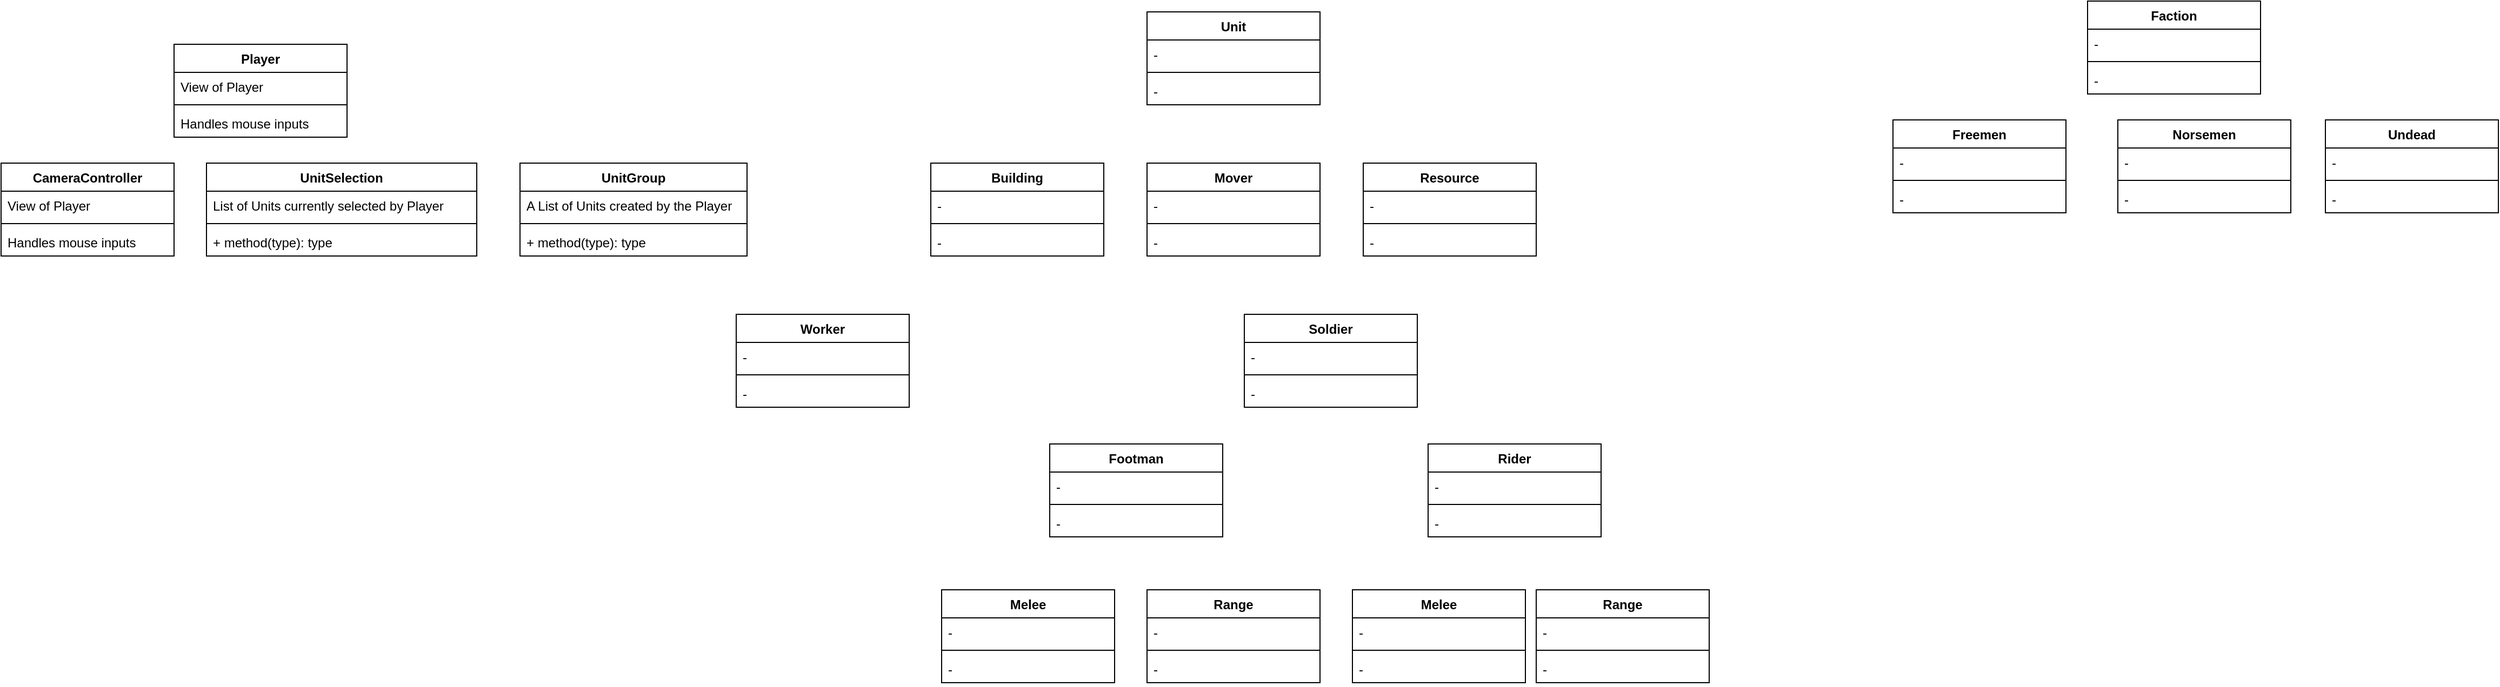 <mxfile version="20.4.0" type="github">
  <diagram id="qnXDRkGknlST-kzKsHay" name="Page-1">
    <mxGraphModel dx="1422" dy="752" grid="1" gridSize="10" guides="1" tooltips="1" connect="1" arrows="1" fold="1" page="1" pageScale="1" pageWidth="827" pageHeight="1169" math="0" shadow="0">
      <root>
        <mxCell id="0" />
        <mxCell id="1" parent="0" />
        <mxCell id="flboybYD62dqgFNczCL6-6" value="CameraController" style="swimlane;fontStyle=1;align=center;verticalAlign=top;childLayout=stackLayout;horizontal=1;startSize=26;horizontalStack=0;resizeParent=1;resizeParentMax=0;resizeLast=0;collapsible=1;marginBottom=0;" parent="1" vertex="1">
          <mxGeometry x="30" y="190" width="160" height="86" as="geometry" />
        </mxCell>
        <mxCell id="flboybYD62dqgFNczCL6-7" value="View of Player" style="text;strokeColor=none;fillColor=none;align=left;verticalAlign=top;spacingLeft=4;spacingRight=4;overflow=hidden;rotatable=0;points=[[0,0.5],[1,0.5]];portConstraint=eastwest;" parent="flboybYD62dqgFNczCL6-6" vertex="1">
          <mxGeometry y="26" width="160" height="26" as="geometry" />
        </mxCell>
        <mxCell id="flboybYD62dqgFNczCL6-8" value="" style="line;strokeWidth=1;fillColor=none;align=left;verticalAlign=middle;spacingTop=-1;spacingLeft=3;spacingRight=3;rotatable=0;labelPosition=right;points=[];portConstraint=eastwest;strokeColor=inherit;" parent="flboybYD62dqgFNczCL6-6" vertex="1">
          <mxGeometry y="52" width="160" height="8" as="geometry" />
        </mxCell>
        <mxCell id="flboybYD62dqgFNczCL6-9" value="Handles mouse inputs" style="text;strokeColor=none;fillColor=none;align=left;verticalAlign=top;spacingLeft=4;spacingRight=4;overflow=hidden;rotatable=0;points=[[0,0.5],[1,0.5]];portConstraint=eastwest;" parent="flboybYD62dqgFNczCL6-6" vertex="1">
          <mxGeometry y="60" width="160" height="26" as="geometry" />
        </mxCell>
        <mxCell id="flboybYD62dqgFNczCL6-10" value="UnitSelection" style="swimlane;fontStyle=1;align=center;verticalAlign=top;childLayout=stackLayout;horizontal=1;startSize=26;horizontalStack=0;resizeParent=1;resizeParentMax=0;resizeLast=0;collapsible=1;marginBottom=0;" parent="1" vertex="1">
          <mxGeometry x="220" y="190" width="250" height="86" as="geometry" />
        </mxCell>
        <mxCell id="flboybYD62dqgFNczCL6-11" value="List of Units currently selected by Player" style="text;strokeColor=none;fillColor=none;align=left;verticalAlign=top;spacingLeft=4;spacingRight=4;overflow=hidden;rotatable=0;points=[[0,0.5],[1,0.5]];portConstraint=eastwest;" parent="flboybYD62dqgFNczCL6-10" vertex="1">
          <mxGeometry y="26" width="250" height="26" as="geometry" />
        </mxCell>
        <mxCell id="flboybYD62dqgFNczCL6-12" value="" style="line;strokeWidth=1;fillColor=none;align=left;verticalAlign=middle;spacingTop=-1;spacingLeft=3;spacingRight=3;rotatable=0;labelPosition=right;points=[];portConstraint=eastwest;strokeColor=inherit;" parent="flboybYD62dqgFNczCL6-10" vertex="1">
          <mxGeometry y="52" width="250" height="8" as="geometry" />
        </mxCell>
        <mxCell id="flboybYD62dqgFNczCL6-13" value="+ method(type): type" style="text;strokeColor=none;fillColor=none;align=left;verticalAlign=top;spacingLeft=4;spacingRight=4;overflow=hidden;rotatable=0;points=[[0,0.5],[1,0.5]];portConstraint=eastwest;" parent="flboybYD62dqgFNczCL6-10" vertex="1">
          <mxGeometry y="60" width="250" height="26" as="geometry" />
        </mxCell>
        <mxCell id="flboybYD62dqgFNczCL6-19" value="Player" style="swimlane;fontStyle=1;align=center;verticalAlign=top;childLayout=stackLayout;horizontal=1;startSize=26;horizontalStack=0;resizeParent=1;resizeParentMax=0;resizeLast=0;collapsible=1;marginBottom=0;" parent="1" vertex="1">
          <mxGeometry x="190" y="80" width="160" height="86" as="geometry" />
        </mxCell>
        <mxCell id="flboybYD62dqgFNczCL6-20" value="View of Player" style="text;strokeColor=none;fillColor=none;align=left;verticalAlign=top;spacingLeft=4;spacingRight=4;overflow=hidden;rotatable=0;points=[[0,0.5],[1,0.5]];portConstraint=eastwest;" parent="flboybYD62dqgFNczCL6-19" vertex="1">
          <mxGeometry y="26" width="160" height="26" as="geometry" />
        </mxCell>
        <mxCell id="flboybYD62dqgFNczCL6-21" value="" style="line;strokeWidth=1;fillColor=none;align=left;verticalAlign=middle;spacingTop=-1;spacingLeft=3;spacingRight=3;rotatable=0;labelPosition=right;points=[];portConstraint=eastwest;strokeColor=inherit;" parent="flboybYD62dqgFNczCL6-19" vertex="1">
          <mxGeometry y="52" width="160" height="8" as="geometry" />
        </mxCell>
        <mxCell id="flboybYD62dqgFNczCL6-22" value="Handles mouse inputs" style="text;strokeColor=none;fillColor=none;align=left;verticalAlign=top;spacingLeft=4;spacingRight=4;overflow=hidden;rotatable=0;points=[[0,0.5],[1,0.5]];portConstraint=eastwest;" parent="flboybYD62dqgFNczCL6-19" vertex="1">
          <mxGeometry y="60" width="160" height="26" as="geometry" />
        </mxCell>
        <mxCell id="flboybYD62dqgFNczCL6-23" value="UnitGroup" style="swimlane;fontStyle=1;align=center;verticalAlign=top;childLayout=stackLayout;horizontal=1;startSize=26;horizontalStack=0;resizeParent=1;resizeParentMax=0;resizeLast=0;collapsible=1;marginBottom=0;" parent="1" vertex="1">
          <mxGeometry x="510" y="190" width="210" height="86" as="geometry" />
        </mxCell>
        <mxCell id="flboybYD62dqgFNczCL6-24" value="A List of Units created by the Player" style="text;strokeColor=none;fillColor=none;align=left;verticalAlign=top;spacingLeft=4;spacingRight=4;overflow=hidden;rotatable=0;points=[[0,0.5],[1,0.5]];portConstraint=eastwest;" parent="flboybYD62dqgFNczCL6-23" vertex="1">
          <mxGeometry y="26" width="210" height="26" as="geometry" />
        </mxCell>
        <mxCell id="flboybYD62dqgFNczCL6-25" value="" style="line;strokeWidth=1;fillColor=none;align=left;verticalAlign=middle;spacingTop=-1;spacingLeft=3;spacingRight=3;rotatable=0;labelPosition=right;points=[];portConstraint=eastwest;strokeColor=inherit;" parent="flboybYD62dqgFNczCL6-23" vertex="1">
          <mxGeometry y="52" width="210" height="8" as="geometry" />
        </mxCell>
        <mxCell id="flboybYD62dqgFNczCL6-26" value="+ method(type): type" style="text;strokeColor=none;fillColor=none;align=left;verticalAlign=top;spacingLeft=4;spacingRight=4;overflow=hidden;rotatable=0;points=[[0,0.5],[1,0.5]];portConstraint=eastwest;" parent="flboybYD62dqgFNczCL6-23" vertex="1">
          <mxGeometry y="60" width="210" height="26" as="geometry" />
        </mxCell>
        <mxCell id="U2bnrfy-4zRho29tN1t8-1" value="Unit" style="swimlane;fontStyle=1;align=center;verticalAlign=top;childLayout=stackLayout;horizontal=1;startSize=26;horizontalStack=0;resizeParent=1;resizeParentMax=0;resizeLast=0;collapsible=1;marginBottom=0;" parent="1" vertex="1">
          <mxGeometry x="1090" y="50" width="160" height="86" as="geometry" />
        </mxCell>
        <mxCell id="U2bnrfy-4zRho29tN1t8-2" value="-" style="text;strokeColor=none;fillColor=none;align=left;verticalAlign=top;spacingLeft=4;spacingRight=4;overflow=hidden;rotatable=0;points=[[0,0.5],[1,0.5]];portConstraint=eastwest;" parent="U2bnrfy-4zRho29tN1t8-1" vertex="1">
          <mxGeometry y="26" width="160" height="26" as="geometry" />
        </mxCell>
        <mxCell id="U2bnrfy-4zRho29tN1t8-3" value="" style="line;strokeWidth=1;fillColor=none;align=left;verticalAlign=middle;spacingTop=-1;spacingLeft=3;spacingRight=3;rotatable=0;labelPosition=right;points=[];portConstraint=eastwest;strokeColor=inherit;" parent="U2bnrfy-4zRho29tN1t8-1" vertex="1">
          <mxGeometry y="52" width="160" height="8" as="geometry" />
        </mxCell>
        <mxCell id="U2bnrfy-4zRho29tN1t8-4" value="-" style="text;strokeColor=none;fillColor=none;align=left;verticalAlign=top;spacingLeft=4;spacingRight=4;overflow=hidden;rotatable=0;points=[[0,0.5],[1,0.5]];portConstraint=eastwest;" parent="U2bnrfy-4zRho29tN1t8-1" vertex="1">
          <mxGeometry y="60" width="160" height="26" as="geometry" />
        </mxCell>
        <mxCell id="U2bnrfy-4zRho29tN1t8-5" value="Building" style="swimlane;fontStyle=1;align=center;verticalAlign=top;childLayout=stackLayout;horizontal=1;startSize=26;horizontalStack=0;resizeParent=1;resizeParentMax=0;resizeLast=0;collapsible=1;marginBottom=0;" parent="1" vertex="1">
          <mxGeometry x="890" y="190" width="160" height="86" as="geometry" />
        </mxCell>
        <mxCell id="U2bnrfy-4zRho29tN1t8-6" value="-" style="text;strokeColor=none;fillColor=none;align=left;verticalAlign=top;spacingLeft=4;spacingRight=4;overflow=hidden;rotatable=0;points=[[0,0.5],[1,0.5]];portConstraint=eastwest;" parent="U2bnrfy-4zRho29tN1t8-5" vertex="1">
          <mxGeometry y="26" width="160" height="26" as="geometry" />
        </mxCell>
        <mxCell id="U2bnrfy-4zRho29tN1t8-7" value="" style="line;strokeWidth=1;fillColor=none;align=left;verticalAlign=middle;spacingTop=-1;spacingLeft=3;spacingRight=3;rotatable=0;labelPosition=right;points=[];portConstraint=eastwest;strokeColor=inherit;" parent="U2bnrfy-4zRho29tN1t8-5" vertex="1">
          <mxGeometry y="52" width="160" height="8" as="geometry" />
        </mxCell>
        <mxCell id="U2bnrfy-4zRho29tN1t8-8" value="-" style="text;strokeColor=none;fillColor=none;align=left;verticalAlign=top;spacingLeft=4;spacingRight=4;overflow=hidden;rotatable=0;points=[[0,0.5],[1,0.5]];portConstraint=eastwest;" parent="U2bnrfy-4zRho29tN1t8-5" vertex="1">
          <mxGeometry y="60" width="160" height="26" as="geometry" />
        </mxCell>
        <mxCell id="U2bnrfy-4zRho29tN1t8-9" value="Mover" style="swimlane;fontStyle=1;align=center;verticalAlign=top;childLayout=stackLayout;horizontal=1;startSize=26;horizontalStack=0;resizeParent=1;resizeParentMax=0;resizeLast=0;collapsible=1;marginBottom=0;" parent="1" vertex="1">
          <mxGeometry x="1090" y="190" width="160" height="86" as="geometry" />
        </mxCell>
        <mxCell id="U2bnrfy-4zRho29tN1t8-10" value="-" style="text;strokeColor=none;fillColor=none;align=left;verticalAlign=top;spacingLeft=4;spacingRight=4;overflow=hidden;rotatable=0;points=[[0,0.5],[1,0.5]];portConstraint=eastwest;" parent="U2bnrfy-4zRho29tN1t8-9" vertex="1">
          <mxGeometry y="26" width="160" height="26" as="geometry" />
        </mxCell>
        <mxCell id="U2bnrfy-4zRho29tN1t8-11" value="" style="line;strokeWidth=1;fillColor=none;align=left;verticalAlign=middle;spacingTop=-1;spacingLeft=3;spacingRight=3;rotatable=0;labelPosition=right;points=[];portConstraint=eastwest;strokeColor=inherit;" parent="U2bnrfy-4zRho29tN1t8-9" vertex="1">
          <mxGeometry y="52" width="160" height="8" as="geometry" />
        </mxCell>
        <mxCell id="U2bnrfy-4zRho29tN1t8-12" value="-" style="text;strokeColor=none;fillColor=none;align=left;verticalAlign=top;spacingLeft=4;spacingRight=4;overflow=hidden;rotatable=0;points=[[0,0.5],[1,0.5]];portConstraint=eastwest;" parent="U2bnrfy-4zRho29tN1t8-9" vertex="1">
          <mxGeometry y="60" width="160" height="26" as="geometry" />
        </mxCell>
        <mxCell id="U2bnrfy-4zRho29tN1t8-13" value="Resource" style="swimlane;fontStyle=1;align=center;verticalAlign=top;childLayout=stackLayout;horizontal=1;startSize=26;horizontalStack=0;resizeParent=1;resizeParentMax=0;resizeLast=0;collapsible=1;marginBottom=0;" parent="1" vertex="1">
          <mxGeometry x="1290" y="190" width="160" height="86" as="geometry" />
        </mxCell>
        <mxCell id="U2bnrfy-4zRho29tN1t8-14" value="-" style="text;strokeColor=none;fillColor=none;align=left;verticalAlign=top;spacingLeft=4;spacingRight=4;overflow=hidden;rotatable=0;points=[[0,0.5],[1,0.5]];portConstraint=eastwest;" parent="U2bnrfy-4zRho29tN1t8-13" vertex="1">
          <mxGeometry y="26" width="160" height="26" as="geometry" />
        </mxCell>
        <mxCell id="U2bnrfy-4zRho29tN1t8-15" value="" style="line;strokeWidth=1;fillColor=none;align=left;verticalAlign=middle;spacingTop=-1;spacingLeft=3;spacingRight=3;rotatable=0;labelPosition=right;points=[];portConstraint=eastwest;strokeColor=inherit;" parent="U2bnrfy-4zRho29tN1t8-13" vertex="1">
          <mxGeometry y="52" width="160" height="8" as="geometry" />
        </mxCell>
        <mxCell id="U2bnrfy-4zRho29tN1t8-16" value="-" style="text;strokeColor=none;fillColor=none;align=left;verticalAlign=top;spacingLeft=4;spacingRight=4;overflow=hidden;rotatable=0;points=[[0,0.5],[1,0.5]];portConstraint=eastwest;" parent="U2bnrfy-4zRho29tN1t8-13" vertex="1">
          <mxGeometry y="60" width="160" height="26" as="geometry" />
        </mxCell>
        <mxCell id="U2bnrfy-4zRho29tN1t8-17" value="Worker" style="swimlane;fontStyle=1;align=center;verticalAlign=top;childLayout=stackLayout;horizontal=1;startSize=26;horizontalStack=0;resizeParent=1;resizeParentMax=0;resizeLast=0;collapsible=1;marginBottom=0;" parent="1" vertex="1">
          <mxGeometry x="710" y="330" width="160" height="86" as="geometry" />
        </mxCell>
        <mxCell id="U2bnrfy-4zRho29tN1t8-18" value="-" style="text;strokeColor=none;fillColor=none;align=left;verticalAlign=top;spacingLeft=4;spacingRight=4;overflow=hidden;rotatable=0;points=[[0,0.5],[1,0.5]];portConstraint=eastwest;" parent="U2bnrfy-4zRho29tN1t8-17" vertex="1">
          <mxGeometry y="26" width="160" height="26" as="geometry" />
        </mxCell>
        <mxCell id="U2bnrfy-4zRho29tN1t8-19" value="" style="line;strokeWidth=1;fillColor=none;align=left;verticalAlign=middle;spacingTop=-1;spacingLeft=3;spacingRight=3;rotatable=0;labelPosition=right;points=[];portConstraint=eastwest;strokeColor=inherit;" parent="U2bnrfy-4zRho29tN1t8-17" vertex="1">
          <mxGeometry y="52" width="160" height="8" as="geometry" />
        </mxCell>
        <mxCell id="U2bnrfy-4zRho29tN1t8-20" value="-" style="text;strokeColor=none;fillColor=none;align=left;verticalAlign=top;spacingLeft=4;spacingRight=4;overflow=hidden;rotatable=0;points=[[0,0.5],[1,0.5]];portConstraint=eastwest;" parent="U2bnrfy-4zRho29tN1t8-17" vertex="1">
          <mxGeometry y="60" width="160" height="26" as="geometry" />
        </mxCell>
        <mxCell id="U2bnrfy-4zRho29tN1t8-21" value="Melee" style="swimlane;fontStyle=1;align=center;verticalAlign=top;childLayout=stackLayout;horizontal=1;startSize=26;horizontalStack=0;resizeParent=1;resizeParentMax=0;resizeLast=0;collapsible=1;marginBottom=0;" parent="1" vertex="1">
          <mxGeometry x="900" y="585" width="160" height="86" as="geometry" />
        </mxCell>
        <mxCell id="U2bnrfy-4zRho29tN1t8-22" value="-" style="text;strokeColor=none;fillColor=none;align=left;verticalAlign=top;spacingLeft=4;spacingRight=4;overflow=hidden;rotatable=0;points=[[0,0.5],[1,0.5]];portConstraint=eastwest;" parent="U2bnrfy-4zRho29tN1t8-21" vertex="1">
          <mxGeometry y="26" width="160" height="26" as="geometry" />
        </mxCell>
        <mxCell id="U2bnrfy-4zRho29tN1t8-23" value="" style="line;strokeWidth=1;fillColor=none;align=left;verticalAlign=middle;spacingTop=-1;spacingLeft=3;spacingRight=3;rotatable=0;labelPosition=right;points=[];portConstraint=eastwest;strokeColor=inherit;" parent="U2bnrfy-4zRho29tN1t8-21" vertex="1">
          <mxGeometry y="52" width="160" height="8" as="geometry" />
        </mxCell>
        <mxCell id="U2bnrfy-4zRho29tN1t8-24" value="-" style="text;strokeColor=none;fillColor=none;align=left;verticalAlign=top;spacingLeft=4;spacingRight=4;overflow=hidden;rotatable=0;points=[[0,0.5],[1,0.5]];portConstraint=eastwest;" parent="U2bnrfy-4zRho29tN1t8-21" vertex="1">
          <mxGeometry y="60" width="160" height="26" as="geometry" />
        </mxCell>
        <mxCell id="U2bnrfy-4zRho29tN1t8-25" value="Range" style="swimlane;fontStyle=1;align=center;verticalAlign=top;childLayout=stackLayout;horizontal=1;startSize=26;horizontalStack=0;resizeParent=1;resizeParentMax=0;resizeLast=0;collapsible=1;marginBottom=0;" parent="1" vertex="1">
          <mxGeometry x="1090" y="585" width="160" height="86" as="geometry" />
        </mxCell>
        <mxCell id="U2bnrfy-4zRho29tN1t8-26" value="-" style="text;strokeColor=none;fillColor=none;align=left;verticalAlign=top;spacingLeft=4;spacingRight=4;overflow=hidden;rotatable=0;points=[[0,0.5],[1,0.5]];portConstraint=eastwest;" parent="U2bnrfy-4zRho29tN1t8-25" vertex="1">
          <mxGeometry y="26" width="160" height="26" as="geometry" />
        </mxCell>
        <mxCell id="U2bnrfy-4zRho29tN1t8-27" value="" style="line;strokeWidth=1;fillColor=none;align=left;verticalAlign=middle;spacingTop=-1;spacingLeft=3;spacingRight=3;rotatable=0;labelPosition=right;points=[];portConstraint=eastwest;strokeColor=inherit;" parent="U2bnrfy-4zRho29tN1t8-25" vertex="1">
          <mxGeometry y="52" width="160" height="8" as="geometry" />
        </mxCell>
        <mxCell id="U2bnrfy-4zRho29tN1t8-28" value="-" style="text;strokeColor=none;fillColor=none;align=left;verticalAlign=top;spacingLeft=4;spacingRight=4;overflow=hidden;rotatable=0;points=[[0,0.5],[1,0.5]];portConstraint=eastwest;" parent="U2bnrfy-4zRho29tN1t8-25" vertex="1">
          <mxGeometry y="60" width="160" height="26" as="geometry" />
        </mxCell>
        <mxCell id="U2bnrfy-4zRho29tN1t8-29" value="Soldier" style="swimlane;fontStyle=1;align=center;verticalAlign=top;childLayout=stackLayout;horizontal=1;startSize=26;horizontalStack=0;resizeParent=1;resizeParentMax=0;resizeLast=0;collapsible=1;marginBottom=0;" parent="1" vertex="1">
          <mxGeometry x="1180" y="330" width="160" height="86" as="geometry" />
        </mxCell>
        <mxCell id="U2bnrfy-4zRho29tN1t8-30" value="-" style="text;strokeColor=none;fillColor=none;align=left;verticalAlign=top;spacingLeft=4;spacingRight=4;overflow=hidden;rotatable=0;points=[[0,0.5],[1,0.5]];portConstraint=eastwest;" parent="U2bnrfy-4zRho29tN1t8-29" vertex="1">
          <mxGeometry y="26" width="160" height="26" as="geometry" />
        </mxCell>
        <mxCell id="U2bnrfy-4zRho29tN1t8-31" value="" style="line;strokeWidth=1;fillColor=none;align=left;verticalAlign=middle;spacingTop=-1;spacingLeft=3;spacingRight=3;rotatable=0;labelPosition=right;points=[];portConstraint=eastwest;strokeColor=inherit;" parent="U2bnrfy-4zRho29tN1t8-29" vertex="1">
          <mxGeometry y="52" width="160" height="8" as="geometry" />
        </mxCell>
        <mxCell id="U2bnrfy-4zRho29tN1t8-32" value="-" style="text;strokeColor=none;fillColor=none;align=left;verticalAlign=top;spacingLeft=4;spacingRight=4;overflow=hidden;rotatable=0;points=[[0,0.5],[1,0.5]];portConstraint=eastwest;" parent="U2bnrfy-4zRho29tN1t8-29" vertex="1">
          <mxGeometry y="60" width="160" height="26" as="geometry" />
        </mxCell>
        <mxCell id="U2bnrfy-4zRho29tN1t8-33" value="Footman" style="swimlane;fontStyle=1;align=center;verticalAlign=top;childLayout=stackLayout;horizontal=1;startSize=26;horizontalStack=0;resizeParent=1;resizeParentMax=0;resizeLast=0;collapsible=1;marginBottom=0;" parent="1" vertex="1">
          <mxGeometry x="1000" y="450" width="160" height="86" as="geometry" />
        </mxCell>
        <mxCell id="U2bnrfy-4zRho29tN1t8-34" value="-" style="text;strokeColor=none;fillColor=none;align=left;verticalAlign=top;spacingLeft=4;spacingRight=4;overflow=hidden;rotatable=0;points=[[0,0.5],[1,0.5]];portConstraint=eastwest;" parent="U2bnrfy-4zRho29tN1t8-33" vertex="1">
          <mxGeometry y="26" width="160" height="26" as="geometry" />
        </mxCell>
        <mxCell id="U2bnrfy-4zRho29tN1t8-35" value="" style="line;strokeWidth=1;fillColor=none;align=left;verticalAlign=middle;spacingTop=-1;spacingLeft=3;spacingRight=3;rotatable=0;labelPosition=right;points=[];portConstraint=eastwest;strokeColor=inherit;" parent="U2bnrfy-4zRho29tN1t8-33" vertex="1">
          <mxGeometry y="52" width="160" height="8" as="geometry" />
        </mxCell>
        <mxCell id="U2bnrfy-4zRho29tN1t8-36" value="-" style="text;strokeColor=none;fillColor=none;align=left;verticalAlign=top;spacingLeft=4;spacingRight=4;overflow=hidden;rotatable=0;points=[[0,0.5],[1,0.5]];portConstraint=eastwest;" parent="U2bnrfy-4zRho29tN1t8-33" vertex="1">
          <mxGeometry y="60" width="160" height="26" as="geometry" />
        </mxCell>
        <mxCell id="U2bnrfy-4zRho29tN1t8-37" value="Rider" style="swimlane;fontStyle=1;align=center;verticalAlign=top;childLayout=stackLayout;horizontal=1;startSize=26;horizontalStack=0;resizeParent=1;resizeParentMax=0;resizeLast=0;collapsible=1;marginBottom=0;" parent="1" vertex="1">
          <mxGeometry x="1350" y="450" width="160" height="86" as="geometry" />
        </mxCell>
        <mxCell id="U2bnrfy-4zRho29tN1t8-38" value="-" style="text;strokeColor=none;fillColor=none;align=left;verticalAlign=top;spacingLeft=4;spacingRight=4;overflow=hidden;rotatable=0;points=[[0,0.5],[1,0.5]];portConstraint=eastwest;" parent="U2bnrfy-4zRho29tN1t8-37" vertex="1">
          <mxGeometry y="26" width="160" height="26" as="geometry" />
        </mxCell>
        <mxCell id="U2bnrfy-4zRho29tN1t8-39" value="" style="line;strokeWidth=1;fillColor=none;align=left;verticalAlign=middle;spacingTop=-1;spacingLeft=3;spacingRight=3;rotatable=0;labelPosition=right;points=[];portConstraint=eastwest;strokeColor=inherit;" parent="U2bnrfy-4zRho29tN1t8-37" vertex="1">
          <mxGeometry y="52" width="160" height="8" as="geometry" />
        </mxCell>
        <mxCell id="U2bnrfy-4zRho29tN1t8-40" value="-" style="text;strokeColor=none;fillColor=none;align=left;verticalAlign=top;spacingLeft=4;spacingRight=4;overflow=hidden;rotatable=0;points=[[0,0.5],[1,0.5]];portConstraint=eastwest;" parent="U2bnrfy-4zRho29tN1t8-37" vertex="1">
          <mxGeometry y="60" width="160" height="26" as="geometry" />
        </mxCell>
        <mxCell id="U2bnrfy-4zRho29tN1t8-42" value="Melee" style="swimlane;fontStyle=1;align=center;verticalAlign=top;childLayout=stackLayout;horizontal=1;startSize=26;horizontalStack=0;resizeParent=1;resizeParentMax=0;resizeLast=0;collapsible=1;marginBottom=0;" parent="1" vertex="1">
          <mxGeometry x="1280" y="585" width="160" height="86" as="geometry" />
        </mxCell>
        <mxCell id="U2bnrfy-4zRho29tN1t8-43" value="-" style="text;strokeColor=none;fillColor=none;align=left;verticalAlign=top;spacingLeft=4;spacingRight=4;overflow=hidden;rotatable=0;points=[[0,0.5],[1,0.5]];portConstraint=eastwest;" parent="U2bnrfy-4zRho29tN1t8-42" vertex="1">
          <mxGeometry y="26" width="160" height="26" as="geometry" />
        </mxCell>
        <mxCell id="U2bnrfy-4zRho29tN1t8-44" value="" style="line;strokeWidth=1;fillColor=none;align=left;verticalAlign=middle;spacingTop=-1;spacingLeft=3;spacingRight=3;rotatable=0;labelPosition=right;points=[];portConstraint=eastwest;strokeColor=inherit;" parent="U2bnrfy-4zRho29tN1t8-42" vertex="1">
          <mxGeometry y="52" width="160" height="8" as="geometry" />
        </mxCell>
        <mxCell id="U2bnrfy-4zRho29tN1t8-45" value="-" style="text;strokeColor=none;fillColor=none;align=left;verticalAlign=top;spacingLeft=4;spacingRight=4;overflow=hidden;rotatable=0;points=[[0,0.5],[1,0.5]];portConstraint=eastwest;" parent="U2bnrfy-4zRho29tN1t8-42" vertex="1">
          <mxGeometry y="60" width="160" height="26" as="geometry" />
        </mxCell>
        <mxCell id="U2bnrfy-4zRho29tN1t8-46" value="Range" style="swimlane;fontStyle=1;align=center;verticalAlign=top;childLayout=stackLayout;horizontal=1;startSize=26;horizontalStack=0;resizeParent=1;resizeParentMax=0;resizeLast=0;collapsible=1;marginBottom=0;" parent="1" vertex="1">
          <mxGeometry x="1450" y="585" width="160" height="86" as="geometry" />
        </mxCell>
        <mxCell id="U2bnrfy-4zRho29tN1t8-47" value="-" style="text;strokeColor=none;fillColor=none;align=left;verticalAlign=top;spacingLeft=4;spacingRight=4;overflow=hidden;rotatable=0;points=[[0,0.5],[1,0.5]];portConstraint=eastwest;" parent="U2bnrfy-4zRho29tN1t8-46" vertex="1">
          <mxGeometry y="26" width="160" height="26" as="geometry" />
        </mxCell>
        <mxCell id="U2bnrfy-4zRho29tN1t8-48" value="" style="line;strokeWidth=1;fillColor=none;align=left;verticalAlign=middle;spacingTop=-1;spacingLeft=3;spacingRight=3;rotatable=0;labelPosition=right;points=[];portConstraint=eastwest;strokeColor=inherit;" parent="U2bnrfy-4zRho29tN1t8-46" vertex="1">
          <mxGeometry y="52" width="160" height="8" as="geometry" />
        </mxCell>
        <mxCell id="U2bnrfy-4zRho29tN1t8-49" value="-" style="text;strokeColor=none;fillColor=none;align=left;verticalAlign=top;spacingLeft=4;spacingRight=4;overflow=hidden;rotatable=0;points=[[0,0.5],[1,0.5]];portConstraint=eastwest;" parent="U2bnrfy-4zRho29tN1t8-46" vertex="1">
          <mxGeometry y="60" width="160" height="26" as="geometry" />
        </mxCell>
        <mxCell id="U2bnrfy-4zRho29tN1t8-78" value="Faction" style="swimlane;fontStyle=1;align=center;verticalAlign=top;childLayout=stackLayout;horizontal=1;startSize=26;horizontalStack=0;resizeParent=1;resizeParentMax=0;resizeLast=0;collapsible=1;marginBottom=0;" parent="1" vertex="1">
          <mxGeometry x="1960" y="40" width="160" height="86" as="geometry" />
        </mxCell>
        <mxCell id="U2bnrfy-4zRho29tN1t8-79" value="-" style="text;strokeColor=none;fillColor=none;align=left;verticalAlign=top;spacingLeft=4;spacingRight=4;overflow=hidden;rotatable=0;points=[[0,0.5],[1,0.5]];portConstraint=eastwest;" parent="U2bnrfy-4zRho29tN1t8-78" vertex="1">
          <mxGeometry y="26" width="160" height="26" as="geometry" />
        </mxCell>
        <mxCell id="U2bnrfy-4zRho29tN1t8-80" value="" style="line;strokeWidth=1;fillColor=none;align=left;verticalAlign=middle;spacingTop=-1;spacingLeft=3;spacingRight=3;rotatable=0;labelPosition=right;points=[];portConstraint=eastwest;strokeColor=inherit;" parent="U2bnrfy-4zRho29tN1t8-78" vertex="1">
          <mxGeometry y="52" width="160" height="8" as="geometry" />
        </mxCell>
        <mxCell id="U2bnrfy-4zRho29tN1t8-81" value="-" style="text;strokeColor=none;fillColor=none;align=left;verticalAlign=top;spacingLeft=4;spacingRight=4;overflow=hidden;rotatable=0;points=[[0,0.5],[1,0.5]];portConstraint=eastwest;" parent="U2bnrfy-4zRho29tN1t8-78" vertex="1">
          <mxGeometry y="60" width="160" height="26" as="geometry" />
        </mxCell>
        <mxCell id="jZHqzXAE2ZuVFWKOru6I-1" value="Freemen" style="swimlane;fontStyle=1;align=center;verticalAlign=top;childLayout=stackLayout;horizontal=1;startSize=26;horizontalStack=0;resizeParent=1;resizeParentMax=0;resizeLast=0;collapsible=1;marginBottom=0;" vertex="1" parent="1">
          <mxGeometry x="1780" y="150" width="160" height="86" as="geometry" />
        </mxCell>
        <mxCell id="jZHqzXAE2ZuVFWKOru6I-2" value="-" style="text;strokeColor=none;fillColor=none;align=left;verticalAlign=top;spacingLeft=4;spacingRight=4;overflow=hidden;rotatable=0;points=[[0,0.5],[1,0.5]];portConstraint=eastwest;" vertex="1" parent="jZHqzXAE2ZuVFWKOru6I-1">
          <mxGeometry y="26" width="160" height="26" as="geometry" />
        </mxCell>
        <mxCell id="jZHqzXAE2ZuVFWKOru6I-3" value="" style="line;strokeWidth=1;fillColor=none;align=left;verticalAlign=middle;spacingTop=-1;spacingLeft=3;spacingRight=3;rotatable=0;labelPosition=right;points=[];portConstraint=eastwest;strokeColor=inherit;" vertex="1" parent="jZHqzXAE2ZuVFWKOru6I-1">
          <mxGeometry y="52" width="160" height="8" as="geometry" />
        </mxCell>
        <mxCell id="jZHqzXAE2ZuVFWKOru6I-4" value="-" style="text;strokeColor=none;fillColor=none;align=left;verticalAlign=top;spacingLeft=4;spacingRight=4;overflow=hidden;rotatable=0;points=[[0,0.5],[1,0.5]];portConstraint=eastwest;" vertex="1" parent="jZHqzXAE2ZuVFWKOru6I-1">
          <mxGeometry y="60" width="160" height="26" as="geometry" />
        </mxCell>
        <mxCell id="jZHqzXAE2ZuVFWKOru6I-5" value="Norsemen" style="swimlane;fontStyle=1;align=center;verticalAlign=top;childLayout=stackLayout;horizontal=1;startSize=26;horizontalStack=0;resizeParent=1;resizeParentMax=0;resizeLast=0;collapsible=1;marginBottom=0;" vertex="1" parent="1">
          <mxGeometry x="1988" y="150" width="160" height="86" as="geometry" />
        </mxCell>
        <mxCell id="jZHqzXAE2ZuVFWKOru6I-6" value="-" style="text;strokeColor=none;fillColor=none;align=left;verticalAlign=top;spacingLeft=4;spacingRight=4;overflow=hidden;rotatable=0;points=[[0,0.5],[1,0.5]];portConstraint=eastwest;" vertex="1" parent="jZHqzXAE2ZuVFWKOru6I-5">
          <mxGeometry y="26" width="160" height="26" as="geometry" />
        </mxCell>
        <mxCell id="jZHqzXAE2ZuVFWKOru6I-7" value="" style="line;strokeWidth=1;fillColor=none;align=left;verticalAlign=middle;spacingTop=-1;spacingLeft=3;spacingRight=3;rotatable=0;labelPosition=right;points=[];portConstraint=eastwest;strokeColor=inherit;" vertex="1" parent="jZHqzXAE2ZuVFWKOru6I-5">
          <mxGeometry y="52" width="160" height="8" as="geometry" />
        </mxCell>
        <mxCell id="jZHqzXAE2ZuVFWKOru6I-8" value="-" style="text;strokeColor=none;fillColor=none;align=left;verticalAlign=top;spacingLeft=4;spacingRight=4;overflow=hidden;rotatable=0;points=[[0,0.5],[1,0.5]];portConstraint=eastwest;" vertex="1" parent="jZHqzXAE2ZuVFWKOru6I-5">
          <mxGeometry y="60" width="160" height="26" as="geometry" />
        </mxCell>
        <mxCell id="jZHqzXAE2ZuVFWKOru6I-9" value="Undead" style="swimlane;fontStyle=1;align=center;verticalAlign=top;childLayout=stackLayout;horizontal=1;startSize=26;horizontalStack=0;resizeParent=1;resizeParentMax=0;resizeLast=0;collapsible=1;marginBottom=0;" vertex="1" parent="1">
          <mxGeometry x="2180" y="150" width="160" height="86" as="geometry" />
        </mxCell>
        <mxCell id="jZHqzXAE2ZuVFWKOru6I-10" value="-" style="text;strokeColor=none;fillColor=none;align=left;verticalAlign=top;spacingLeft=4;spacingRight=4;overflow=hidden;rotatable=0;points=[[0,0.5],[1,0.5]];portConstraint=eastwest;" vertex="1" parent="jZHqzXAE2ZuVFWKOru6I-9">
          <mxGeometry y="26" width="160" height="26" as="geometry" />
        </mxCell>
        <mxCell id="jZHqzXAE2ZuVFWKOru6I-11" value="" style="line;strokeWidth=1;fillColor=none;align=left;verticalAlign=middle;spacingTop=-1;spacingLeft=3;spacingRight=3;rotatable=0;labelPosition=right;points=[];portConstraint=eastwest;strokeColor=inherit;" vertex="1" parent="jZHqzXAE2ZuVFWKOru6I-9">
          <mxGeometry y="52" width="160" height="8" as="geometry" />
        </mxCell>
        <mxCell id="jZHqzXAE2ZuVFWKOru6I-12" value="-" style="text;strokeColor=none;fillColor=none;align=left;verticalAlign=top;spacingLeft=4;spacingRight=4;overflow=hidden;rotatable=0;points=[[0,0.5],[1,0.5]];portConstraint=eastwest;" vertex="1" parent="jZHqzXAE2ZuVFWKOru6I-9">
          <mxGeometry y="60" width="160" height="26" as="geometry" />
        </mxCell>
      </root>
    </mxGraphModel>
  </diagram>
</mxfile>
